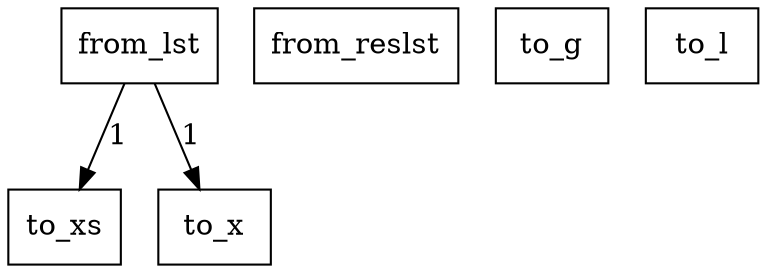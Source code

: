 digraph {
    graph [rankdir=TB
          ,bgcolor=transparent];
    node [shape=box
         ,fillcolor=white
         ,style=filled];
    0 [label=<from_lst>];
    1 [label=<from_reslst>];
    2 [label=<to_g>];
    3 [label=<to_l>];
    4 [label=<to_xs>];
    5 [label=<to_x>];
    0 -> 4 [label=1];
    0 -> 5 [label=1];
}